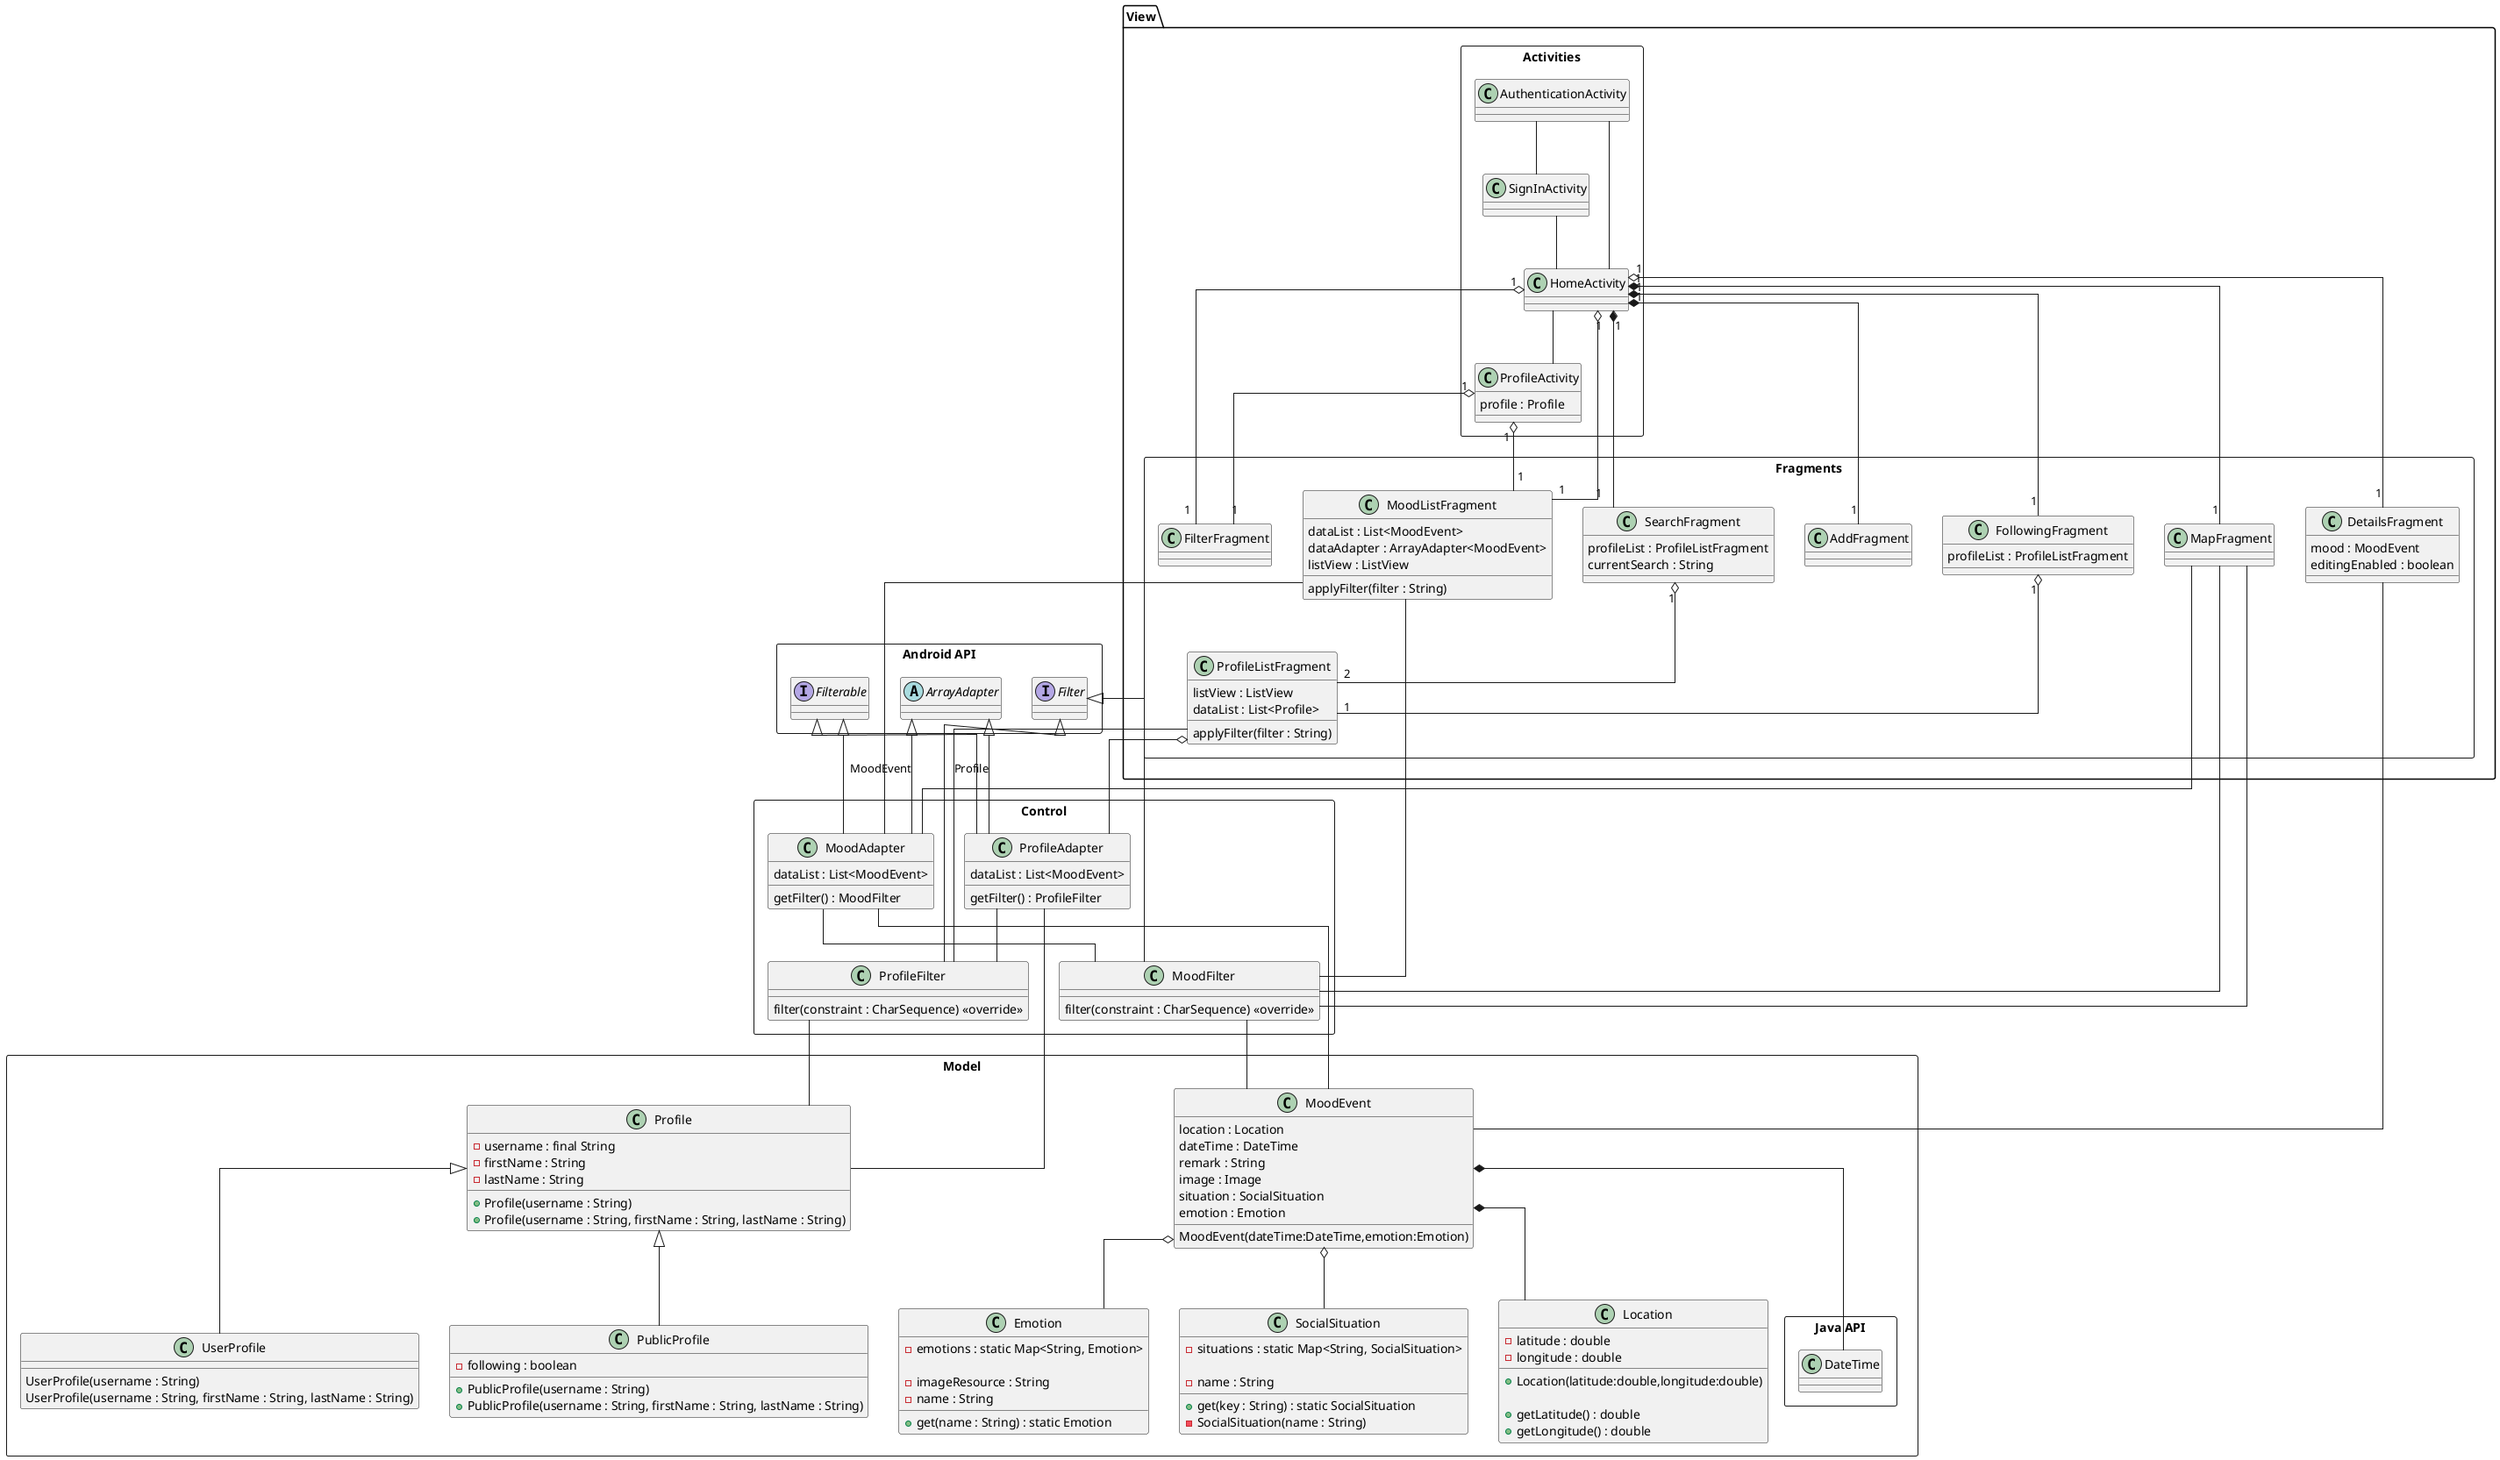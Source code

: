 @startuml

skinparam linetype ortho

package "View" {

    package "Activities" <<Rectangle>> {

        class AuthenticationActivity

        class SignInActivity

        class HomeActivity

        class ProfileActivity {
            profile : Profile
        }

        AuthenticationActivity -- HomeActivity
        AuthenticationActivity -- SignInActivity
        SignInActivity -- HomeActivity
        HomeActivity -- ProfileActivity
    }

    package "Fragments" <<Rectangle>> {

        class MoodListFragment {
            dataList : List<MoodEvent> 
            dataAdapter : ArrayAdapter<MoodEvent> 
            listView : ListView

            applyFilter(filter : String)
        }

        class SearchFragment {
            profileList : ProfileListFragment
            currentSearch : String
        }

        class AddFragment {
        }

        class FollowingFragment {
            profileList : ProfileListFragment
        }

        class DetailsFragment {
            mood : MoodEvent
            editingEnabled : boolean
        }

        class ProfileListFragment {
            listView : ListView
            dataList : List<Profile>

            applyFilter(filter : String)
        }

        HomeActivity "1" *-- "1" MapFragment
        HomeActivity "1" o-- "1" MoodListFragment
        HomeActivity "1" *-- "1" SearchFragment
        HomeActivity "1" *-- "1" AddFragment
        HomeActivity "1" *-- "1" FollowingFragment
        HomeActivity "1" o-- "1" FilterFragment
        HomeActivity "1" o-- "1" DetailsFragment
        ProfileActivity "1" o-- "1" MoodListFragment
        ProfileActivity "1" o-- "1" FilterFragment

        SearchFragment "1" o-- "2" ProfileListFragment
        FollowingFragment "1" o-- "1" ProfileListFragment

    }

}

package "Android API" <<Rectangle>> {

    interface Filterable
    interface Filter
    abstract class ArrayAdapter
}

package "Control" <<Rectangle>> {

    class MoodAdapter {
        dataList : List<MoodEvent>
        getFilter() : MoodFilter
    }

    class ProfileAdapter {
        dataList : List<MoodEvent>
        getFilter() : ProfileFilter
    }

    class MoodFilter {
        filter(constraint : CharSequence) <<override>>
    }

    class ProfileFilter {
        filter(constraint : CharSequence) <<override>>
    }
    
    Filterable <|-- MoodAdapter
    ArrayAdapter <|-- MoodAdapter : MoodEvent

    Filterable <|-- ProfileAdapter
    ArrayAdapter <|-- ProfileAdapter : Profile
    
    Filter <|-- MoodFilter
    Filter <|-- ProfileFilter

    ProfileAdapter -- ProfileFilter
    MoodAdapter -- MoodFilter 

}

MapFragment -- MoodAdapter
MapFragment -- MoodFilter
MoodListFragment -- MoodAdapter
MoodListFragment -- MoodFilter

ProfileListFragment o-- ProfileAdapter
ProfileListFragment -- ProfileFilter

MapFragment -- MoodFilter

package "Model" <<Rectangle>> {

    class UserProfile {
        UserProfile(username : String)
        UserProfile(username : String, firstName : String, lastName : String)
    }

    class MoodEvent {
        location : Location 
        dateTime : DateTime 
        remark : String 
        image : Image 
        situation : SocialSituation 
        emotion : Emotion
        MoodEvent(dateTime:DateTime,emotion:Emotion)
    }

    class Emotion {
        -emotions : static Map<String, Emotion>
        +get(name : String) : static Emotion

        -imageResource : String 
        -name : String 
    }

    class SocialSituation {
        -situations : static Map<String, SocialSituation>
        +get(key : String) : static SocialSituation

        -name : String
        -SocialSituation(name : String)
    }

    class Location {
        -latitude : double
        -longitude : double

        +Location(latitude:double,longitude:double)

        +getLatitude() : double
        +getLongitude() : double
    }

    class Profile {
        -username : final String
        -firstName : String
        -lastName : String

        +Profile(username : String)
        +Profile(username : String, firstName : String, lastName : String)
    }

    class PublicProfile {
        -following : boolean

        +PublicProfile(username : String)
        +PublicProfile(username : String, firstName : String, lastName : String)
    }

    package "Java API" <<Rectangle>> {
    class DateTime
    }   

    MoodEvent o-- Emotion
    MoodEvent *-- Location
    MoodEvent o-- SocialSituation
    MoodEvent *-- DateTime

    Profile <|-- UserProfile
    Profile <|-- PublicProfile

}

MoodAdapter -- MoodEvent
ProfileAdapter -- Profile

MoodFilter -- MoodEvent
ProfileFilter -- Profile

DetailsFragment -- MoodEvent

@enduml
